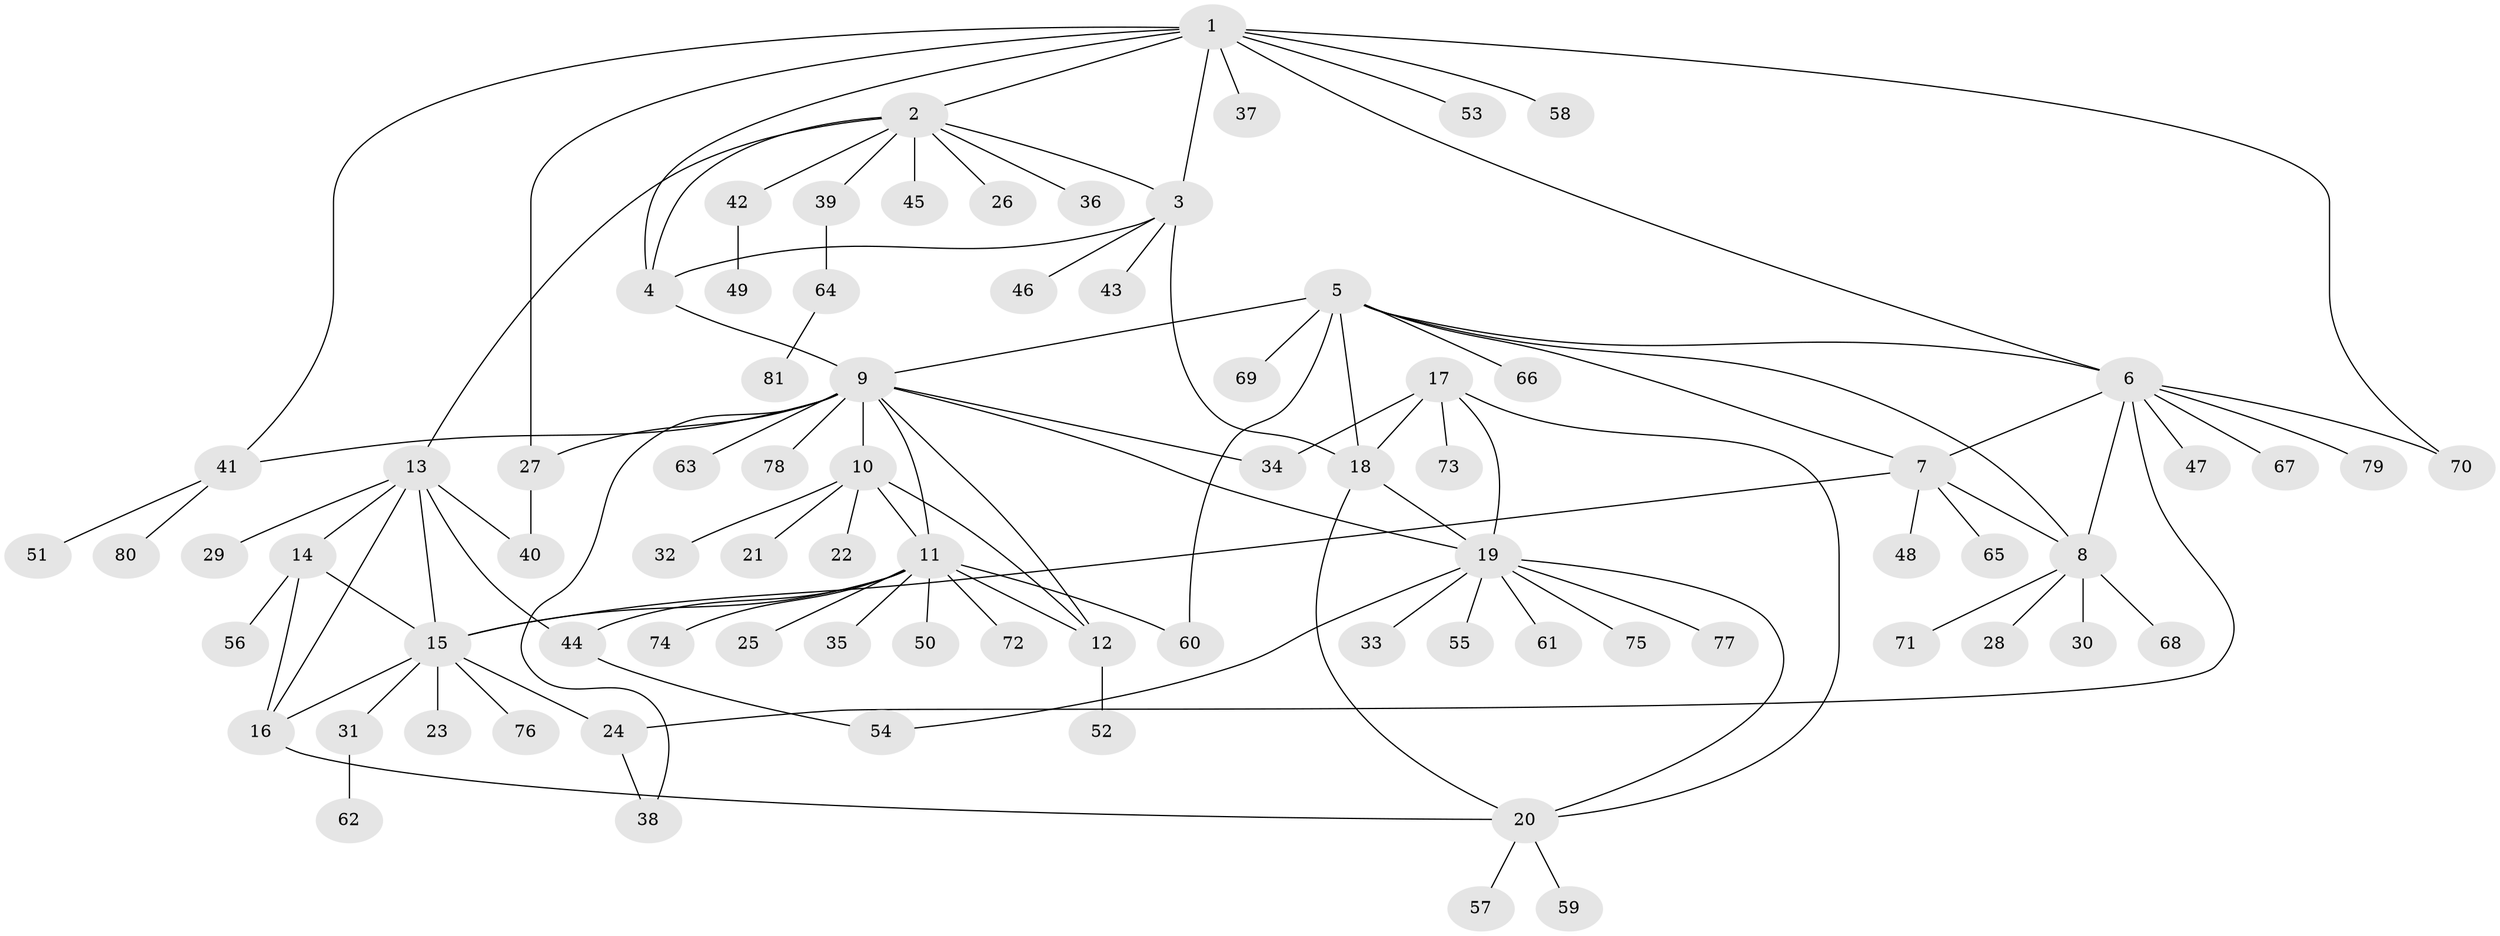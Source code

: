// Generated by graph-tools (version 1.1) at 2025/37/03/09/25 02:37:17]
// undirected, 81 vertices, 111 edges
graph export_dot {
graph [start="1"]
  node [color=gray90,style=filled];
  1;
  2;
  3;
  4;
  5;
  6;
  7;
  8;
  9;
  10;
  11;
  12;
  13;
  14;
  15;
  16;
  17;
  18;
  19;
  20;
  21;
  22;
  23;
  24;
  25;
  26;
  27;
  28;
  29;
  30;
  31;
  32;
  33;
  34;
  35;
  36;
  37;
  38;
  39;
  40;
  41;
  42;
  43;
  44;
  45;
  46;
  47;
  48;
  49;
  50;
  51;
  52;
  53;
  54;
  55;
  56;
  57;
  58;
  59;
  60;
  61;
  62;
  63;
  64;
  65;
  66;
  67;
  68;
  69;
  70;
  71;
  72;
  73;
  74;
  75;
  76;
  77;
  78;
  79;
  80;
  81;
  1 -- 2;
  1 -- 3;
  1 -- 4;
  1 -- 6;
  1 -- 27;
  1 -- 37;
  1 -- 41;
  1 -- 53;
  1 -- 58;
  1 -- 70;
  2 -- 3;
  2 -- 4;
  2 -- 13;
  2 -- 26;
  2 -- 36;
  2 -- 39;
  2 -- 42;
  2 -- 45;
  3 -- 4;
  3 -- 18;
  3 -- 43;
  3 -- 46;
  4 -- 9;
  5 -- 6;
  5 -- 7;
  5 -- 8;
  5 -- 9;
  5 -- 18;
  5 -- 60;
  5 -- 66;
  5 -- 69;
  6 -- 7;
  6 -- 8;
  6 -- 24;
  6 -- 47;
  6 -- 67;
  6 -- 70;
  6 -- 79;
  7 -- 8;
  7 -- 15;
  7 -- 48;
  7 -- 65;
  8 -- 28;
  8 -- 30;
  8 -- 68;
  8 -- 71;
  9 -- 10;
  9 -- 11;
  9 -- 12;
  9 -- 19;
  9 -- 27;
  9 -- 34;
  9 -- 38;
  9 -- 41;
  9 -- 63;
  9 -- 78;
  10 -- 11;
  10 -- 12;
  10 -- 21;
  10 -- 22;
  10 -- 32;
  11 -- 12;
  11 -- 15;
  11 -- 25;
  11 -- 35;
  11 -- 44;
  11 -- 50;
  11 -- 60;
  11 -- 72;
  11 -- 74;
  12 -- 52;
  13 -- 14;
  13 -- 15;
  13 -- 16;
  13 -- 29;
  13 -- 40;
  13 -- 44;
  14 -- 15;
  14 -- 16;
  14 -- 56;
  15 -- 16;
  15 -- 23;
  15 -- 24;
  15 -- 31;
  15 -- 76;
  16 -- 20;
  17 -- 18;
  17 -- 19;
  17 -- 20;
  17 -- 34;
  17 -- 73;
  18 -- 19;
  18 -- 20;
  19 -- 20;
  19 -- 33;
  19 -- 54;
  19 -- 55;
  19 -- 61;
  19 -- 75;
  19 -- 77;
  20 -- 57;
  20 -- 59;
  24 -- 38;
  27 -- 40;
  31 -- 62;
  39 -- 64;
  41 -- 51;
  41 -- 80;
  42 -- 49;
  44 -- 54;
  64 -- 81;
}
